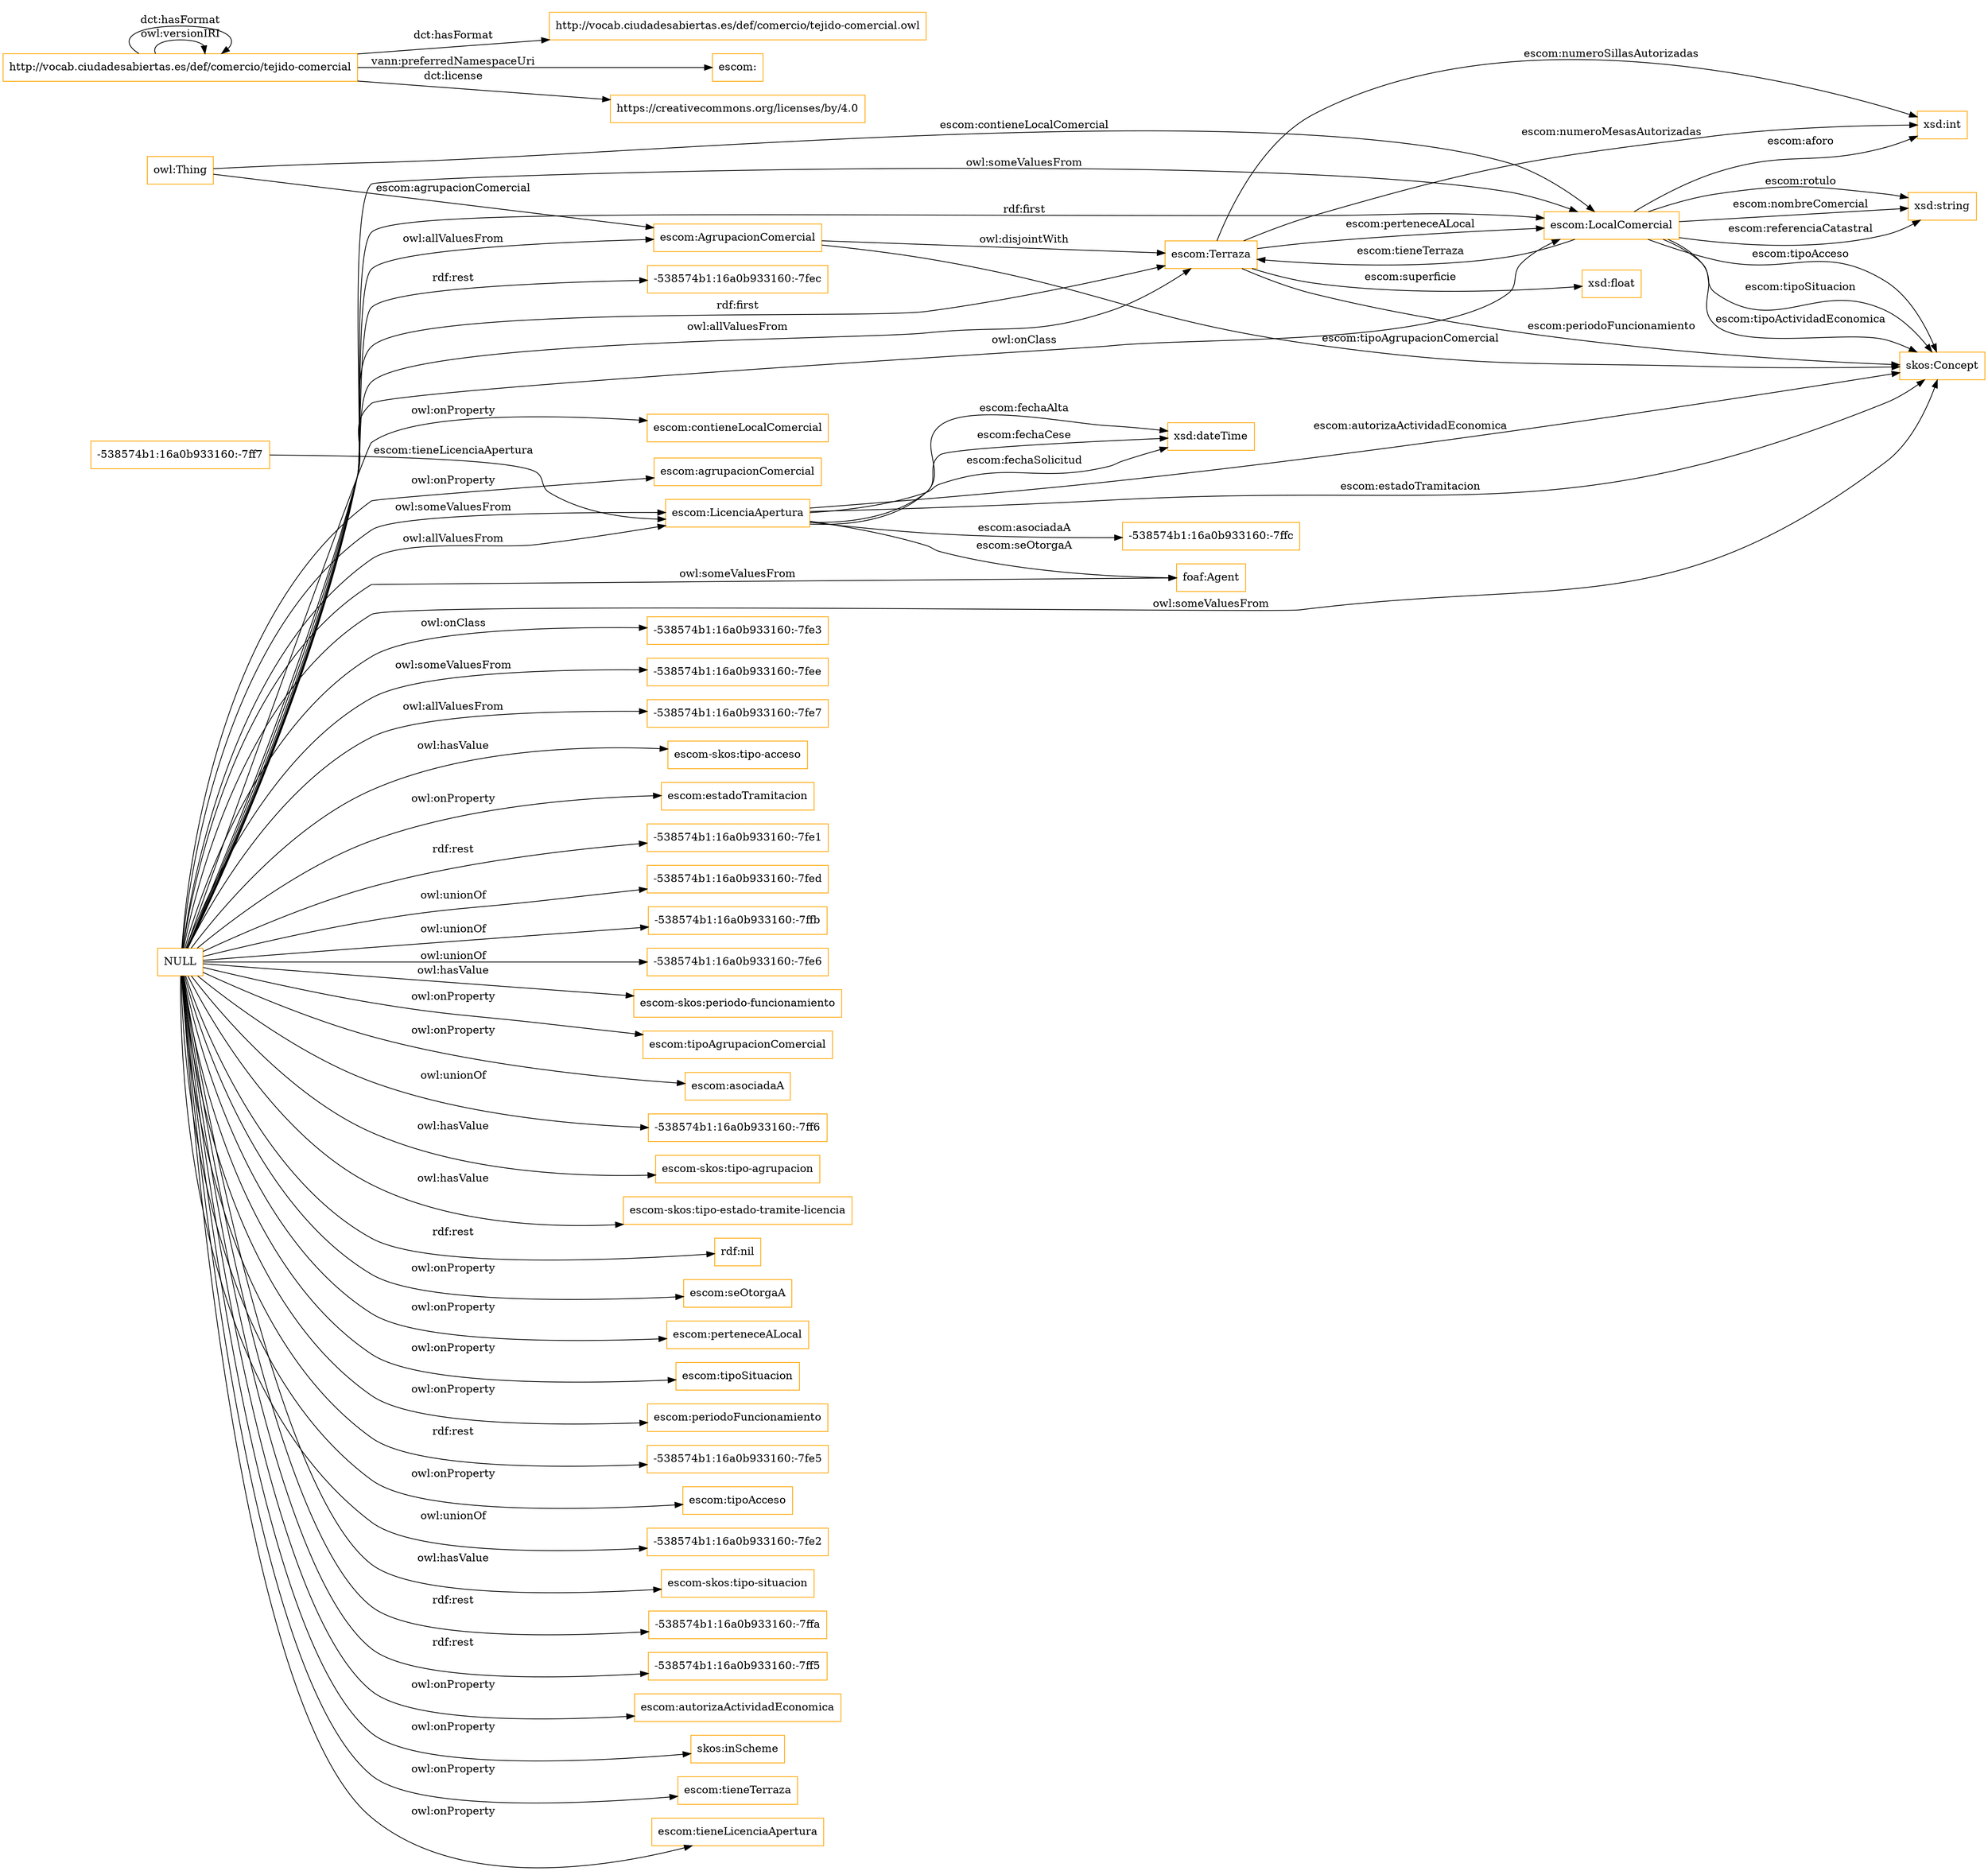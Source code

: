 digraph ar2dtool_diagram { 
rankdir=LR;
size="1501"
node [shape = rectangle, color="orange"]; "escom:AgrupacionComercial" "foaf:Agent" "-538574b1:16a0b933160:-7fe3" "escom:Terraza" "-538574b1:16a0b933160:-7fee" "-538574b1:16a0b933160:-7ffc" "-538574b1:16a0b933160:-7fe7" "-538574b1:16a0b933160:-7ff7" "escom:LocalComercial" "skos:Concept" "escom:LicenciaApertura" ; /*classes style*/
	"http://vocab.ciudadesabiertas.es/def/comercio/tejido-comercial" -> "http://vocab.ciudadesabiertas.es/def/comercio/tejido-comercial.owl" [ label = "dct:hasFormat" ];
	"http://vocab.ciudadesabiertas.es/def/comercio/tejido-comercial" -> "escom:" [ label = "vann:preferredNamespaceUri" ];
	"http://vocab.ciudadesabiertas.es/def/comercio/tejido-comercial" -> "http://vocab.ciudadesabiertas.es/def/comercio/tejido-comercial" [ label = "owl:versionIRI" ];
	"http://vocab.ciudadesabiertas.es/def/comercio/tejido-comercial" -> "https://creativecommons.org/licenses/by/4.0" [ label = "dct:license" ];
	"http://vocab.ciudadesabiertas.es/def/comercio/tejido-comercial" -> "http://vocab.ciudadesabiertas.es/def/comercio/tejido-comercial" [ label = "dct:hasFormat" ];
	"NULL" -> "escom:AgrupacionComercial" [ label = "owl:allValuesFrom" ];
	"NULL" -> "escom-skos:tipo-acceso" [ label = "owl:hasValue" ];
	"NULL" -> "escom:estadoTramitacion" [ label = "owl:onProperty" ];
	"NULL" -> "-538574b1:16a0b933160:-7fe1" [ label = "rdf:rest" ];
	"NULL" -> "-538574b1:16a0b933160:-7fed" [ label = "owl:unionOf" ];
	"NULL" -> "-538574b1:16a0b933160:-7ffb" [ label = "owl:unionOf" ];
	"NULL" -> "-538574b1:16a0b933160:-7fe6" [ label = "owl:unionOf" ];
	"NULL" -> "escom-skos:periodo-funcionamiento" [ label = "owl:hasValue" ];
	"NULL" -> "escom:tipoAgrupacionComercial" [ label = "owl:onProperty" ];
	"NULL" -> "escom:Terraza" [ label = "rdf:first" ];
	"NULL" -> "escom:asociadaA" [ label = "owl:onProperty" ];
	"NULL" -> "escom:LocalComercial" [ label = "owl:onClass" ];
	"NULL" -> "-538574b1:16a0b933160:-7ff6" [ label = "owl:unionOf" ];
	"NULL" -> "-538574b1:16a0b933160:-7fe7" [ label = "owl:allValuesFrom" ];
	"NULL" -> "escom-skos:tipo-agrupacion" [ label = "owl:hasValue" ];
	"NULL" -> "foaf:Agent" [ label = "owl:someValuesFrom" ];
	"NULL" -> "escom-skos:tipo-estado-tramite-licencia" [ label = "owl:hasValue" ];
	"NULL" -> "rdf:nil" [ label = "rdf:rest" ];
	"NULL" -> "escom:seOtorgaA" [ label = "owl:onProperty" ];
	"NULL" -> "escom:perteneceALocal" [ label = "owl:onProperty" ];
	"NULL" -> "escom:tipoSituacion" [ label = "owl:onProperty" ];
	"NULL" -> "escom:LocalComercial" [ label = "owl:someValuesFrom" ];
	"NULL" -> "escom:periodoFuncionamiento" [ label = "owl:onProperty" ];
	"NULL" -> "-538574b1:16a0b933160:-7fe5" [ label = "rdf:rest" ];
	"NULL" -> "escom:tipoAcceso" [ label = "owl:onProperty" ];
	"NULL" -> "-538574b1:16a0b933160:-7fe2" [ label = "owl:unionOf" ];
	"NULL" -> "escom:LicenciaApertura" [ label = "owl:someValuesFrom" ];
	"NULL" -> "escom:Terraza" [ label = "owl:allValuesFrom" ];
	"NULL" -> "escom-skos:tipo-situacion" [ label = "owl:hasValue" ];
	"NULL" -> "skos:Concept" [ label = "owl:someValuesFrom" ];
	"NULL" -> "-538574b1:16a0b933160:-7ffa" [ label = "rdf:rest" ];
	"NULL" -> "-538574b1:16a0b933160:-7ff5" [ label = "rdf:rest" ];
	"NULL" -> "-538574b1:16a0b933160:-7fe3" [ label = "owl:onClass" ];
	"NULL" -> "escom:autorizaActividadEconomica" [ label = "owl:onProperty" ];
	"NULL" -> "skos:inScheme" [ label = "owl:onProperty" ];
	"NULL" -> "escom:tieneTerraza" [ label = "owl:onProperty" ];
	"NULL" -> "escom:tieneLicenciaApertura" [ label = "owl:onProperty" ];
	"NULL" -> "-538574b1:16a0b933160:-7fee" [ label = "owl:someValuesFrom" ];
	"NULL" -> "escom:LicenciaApertura" [ label = "owl:allValuesFrom" ];
	"NULL" -> "-538574b1:16a0b933160:-7fec" [ label = "rdf:rest" ];
	"NULL" -> "escom:contieneLocalComercial" [ label = "owl:onProperty" ];
	"NULL" -> "escom:LocalComercial" [ label = "rdf:first" ];
	"NULL" -> "escom:agrupacionComercial" [ label = "owl:onProperty" ];
	"escom:AgrupacionComercial" -> "escom:Terraza" [ label = "owl:disjointWith" ];
	"escom:LocalComercial" -> "skos:Concept" [ label = "escom:tipoSituacion" ];
	"escom:LicenciaApertura" -> "-538574b1:16a0b933160:-7ffc" [ label = "escom:asociadaA" ];
	"escom:LicenciaApertura" -> "xsd:dateTime" [ label = "escom:fechaSolicitud" ];
	"escom:Terraza" -> "xsd:float" [ label = "escom:superficie" ];
	"escom:AgrupacionComercial" -> "skos:Concept" [ label = "escom:tipoAgrupacionComercial" ];
	"escom:Terraza" -> "escom:LocalComercial" [ label = "escom:perteneceALocal" ];
	"escom:LocalComercial" -> "xsd:string" [ label = "escom:referenciaCatastral" ];
	"escom:LocalComercial" -> "skos:Concept" [ label = "escom:tipoActividadEconomica" ];
	"escom:LocalComercial" -> "xsd:int" [ label = "escom:aforo" ];
	"escom:LocalComercial" -> "escom:Terraza" [ label = "escom:tieneTerraza" ];
	"escom:LocalComercial" -> "xsd:string" [ label = "escom:rotulo" ];
	"escom:Terraza" -> "xsd:int" [ label = "escom:numeroSillasAutorizadas" ];
	"owl:Thing" -> "escom:AgrupacionComercial" [ label = "escom:agrupacionComercial" ];
	"escom:LocalComercial" -> "xsd:string" [ label = "escom:nombreComercial" ];
	"escom:LicenciaApertura" -> "foaf:Agent" [ label = "escom:seOtorgaA" ];
	"escom:LocalComercial" -> "skos:Concept" [ label = "escom:tipoAcceso" ];
	"-538574b1:16a0b933160:-7ff7" -> "escom:LicenciaApertura" [ label = "escom:tieneLicenciaApertura" ];
	"escom:LicenciaApertura" -> "skos:Concept" [ label = "escom:autorizaActividadEconomica" ];
	"escom:LicenciaApertura" -> "xsd:dateTime" [ label = "escom:fechaAlta" ];
	"owl:Thing" -> "escom:LocalComercial" [ label = "escom:contieneLocalComercial" ];
	"escom:LicenciaApertura" -> "xsd:dateTime" [ label = "escom:fechaCese" ];
	"escom:LicenciaApertura" -> "skos:Concept" [ label = "escom:estadoTramitacion" ];
	"escom:Terraza" -> "xsd:int" [ label = "escom:numeroMesasAutorizadas" ];
	"escom:Terraza" -> "skos:Concept" [ label = "escom:periodoFuncionamiento" ];

}
